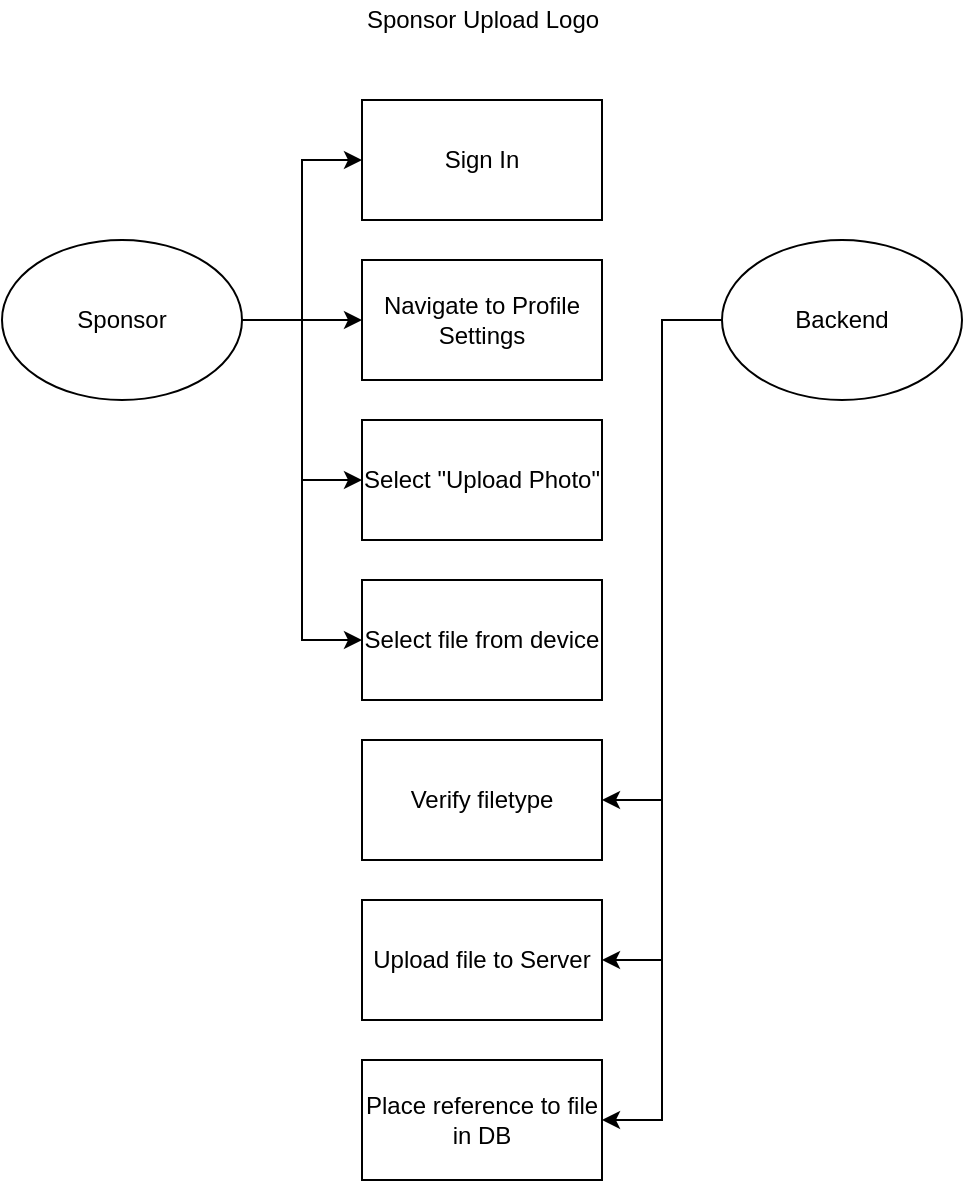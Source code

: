 <mxfile version="15.1.4" type="device"><diagram id="a0ff6qtXhn_Cx3bKS-R0" name="Page-1"><mxGraphModel dx="708" dy="615" grid="1" gridSize="10" guides="1" tooltips="1" connect="1" arrows="1" fold="1" page="1" pageScale="1" pageWidth="1100" pageHeight="850" math="0" shadow="0"><root><mxCell id="0"/><mxCell id="1" parent="0"/><mxCell id="KBWZ3wNxcivMkVReZ6CE-13" style="edgeStyle=orthogonalEdgeStyle;rounded=0;orthogonalLoop=1;jettySize=auto;html=1;exitX=1;exitY=0.5;exitDx=0;exitDy=0;entryX=0;entryY=0.5;entryDx=0;entryDy=0;" edge="1" parent="1" source="KBWZ3wNxcivMkVReZ6CE-1" target="KBWZ3wNxcivMkVReZ6CE-3"><mxGeometry relative="1" as="geometry"/></mxCell><mxCell id="KBWZ3wNxcivMkVReZ6CE-14" style="edgeStyle=orthogonalEdgeStyle;rounded=0;orthogonalLoop=1;jettySize=auto;html=1;exitX=1;exitY=0.5;exitDx=0;exitDy=0;" edge="1" parent="1" source="KBWZ3wNxcivMkVReZ6CE-1" target="KBWZ3wNxcivMkVReZ6CE-4"><mxGeometry relative="1" as="geometry"/></mxCell><mxCell id="KBWZ3wNxcivMkVReZ6CE-15" style="edgeStyle=orthogonalEdgeStyle;rounded=0;orthogonalLoop=1;jettySize=auto;html=1;exitX=1;exitY=0.5;exitDx=0;exitDy=0;entryX=0;entryY=0.5;entryDx=0;entryDy=0;" edge="1" parent="1" source="KBWZ3wNxcivMkVReZ6CE-1" target="KBWZ3wNxcivMkVReZ6CE-5"><mxGeometry relative="1" as="geometry"/></mxCell><mxCell id="KBWZ3wNxcivMkVReZ6CE-16" style="edgeStyle=orthogonalEdgeStyle;rounded=0;orthogonalLoop=1;jettySize=auto;html=1;exitX=1;exitY=0.5;exitDx=0;exitDy=0;entryX=0;entryY=0.5;entryDx=0;entryDy=0;" edge="1" parent="1" source="KBWZ3wNxcivMkVReZ6CE-1" target="KBWZ3wNxcivMkVReZ6CE-9"><mxGeometry relative="1" as="geometry"/></mxCell><mxCell id="KBWZ3wNxcivMkVReZ6CE-1" value="Sponsor" style="ellipse;whiteSpace=wrap;html=1;" vertex="1" parent="1"><mxGeometry x="120" y="270" width="120" height="80" as="geometry"/></mxCell><mxCell id="KBWZ3wNxcivMkVReZ6CE-17" style="edgeStyle=orthogonalEdgeStyle;rounded=0;orthogonalLoop=1;jettySize=auto;html=1;exitX=0;exitY=0.5;exitDx=0;exitDy=0;entryX=1;entryY=0.5;entryDx=0;entryDy=0;" edge="1" parent="1" source="KBWZ3wNxcivMkVReZ6CE-2" target="KBWZ3wNxcivMkVReZ6CE-10"><mxGeometry relative="1" as="geometry"/></mxCell><mxCell id="KBWZ3wNxcivMkVReZ6CE-18" style="edgeStyle=orthogonalEdgeStyle;rounded=0;orthogonalLoop=1;jettySize=auto;html=1;exitX=0;exitY=0.5;exitDx=0;exitDy=0;entryX=1;entryY=0.5;entryDx=0;entryDy=0;" edge="1" parent="1" source="KBWZ3wNxcivMkVReZ6CE-2" target="KBWZ3wNxcivMkVReZ6CE-11"><mxGeometry relative="1" as="geometry"/></mxCell><mxCell id="KBWZ3wNxcivMkVReZ6CE-19" style="edgeStyle=orthogonalEdgeStyle;rounded=0;orthogonalLoop=1;jettySize=auto;html=1;exitX=0;exitY=0.5;exitDx=0;exitDy=0;entryX=1;entryY=0.5;entryDx=0;entryDy=0;" edge="1" parent="1" source="KBWZ3wNxcivMkVReZ6CE-2" target="KBWZ3wNxcivMkVReZ6CE-12"><mxGeometry relative="1" as="geometry"/></mxCell><mxCell id="KBWZ3wNxcivMkVReZ6CE-2" value="Backend" style="ellipse;whiteSpace=wrap;html=1;" vertex="1" parent="1"><mxGeometry x="480" y="270" width="120" height="80" as="geometry"/></mxCell><mxCell id="KBWZ3wNxcivMkVReZ6CE-3" value="Sign In" style="rounded=0;whiteSpace=wrap;html=1;" vertex="1" parent="1"><mxGeometry x="300" y="200" width="120" height="60" as="geometry"/></mxCell><mxCell id="KBWZ3wNxcivMkVReZ6CE-4" value="Navigate to Profile Settings" style="rounded=0;whiteSpace=wrap;html=1;" vertex="1" parent="1"><mxGeometry x="300" y="280" width="120" height="60" as="geometry"/></mxCell><mxCell id="KBWZ3wNxcivMkVReZ6CE-5" value="Select &quot;Upload Photo&quot;" style="rounded=0;whiteSpace=wrap;html=1;" vertex="1" parent="1"><mxGeometry x="300" y="360" width="120" height="60" as="geometry"/></mxCell><mxCell id="KBWZ3wNxcivMkVReZ6CE-6" value="Sponsor Upload Logo" style="text;html=1;align=center;verticalAlign=middle;resizable=0;points=[];autosize=1;strokeColor=none;fillColor=none;" vertex="1" parent="1"><mxGeometry x="295" y="150" width="130" height="20" as="geometry"/></mxCell><mxCell id="KBWZ3wNxcivMkVReZ6CE-9" value="Select file from device" style="rounded=0;whiteSpace=wrap;html=1;" vertex="1" parent="1"><mxGeometry x="300" y="440" width="120" height="60" as="geometry"/></mxCell><mxCell id="KBWZ3wNxcivMkVReZ6CE-10" value="Verify filetype" style="whiteSpace=wrap;html=1;" vertex="1" parent="1"><mxGeometry x="300" y="520" width="120" height="60" as="geometry"/></mxCell><mxCell id="KBWZ3wNxcivMkVReZ6CE-11" value="Upload file to Server" style="whiteSpace=wrap;html=1;" vertex="1" parent="1"><mxGeometry x="300" y="600" width="120" height="60" as="geometry"/></mxCell><mxCell id="KBWZ3wNxcivMkVReZ6CE-12" value="Place reference to file in DB" style="whiteSpace=wrap;html=1;" vertex="1" parent="1"><mxGeometry x="300" y="680" width="120" height="60" as="geometry"/></mxCell></root></mxGraphModel></diagram></mxfile>